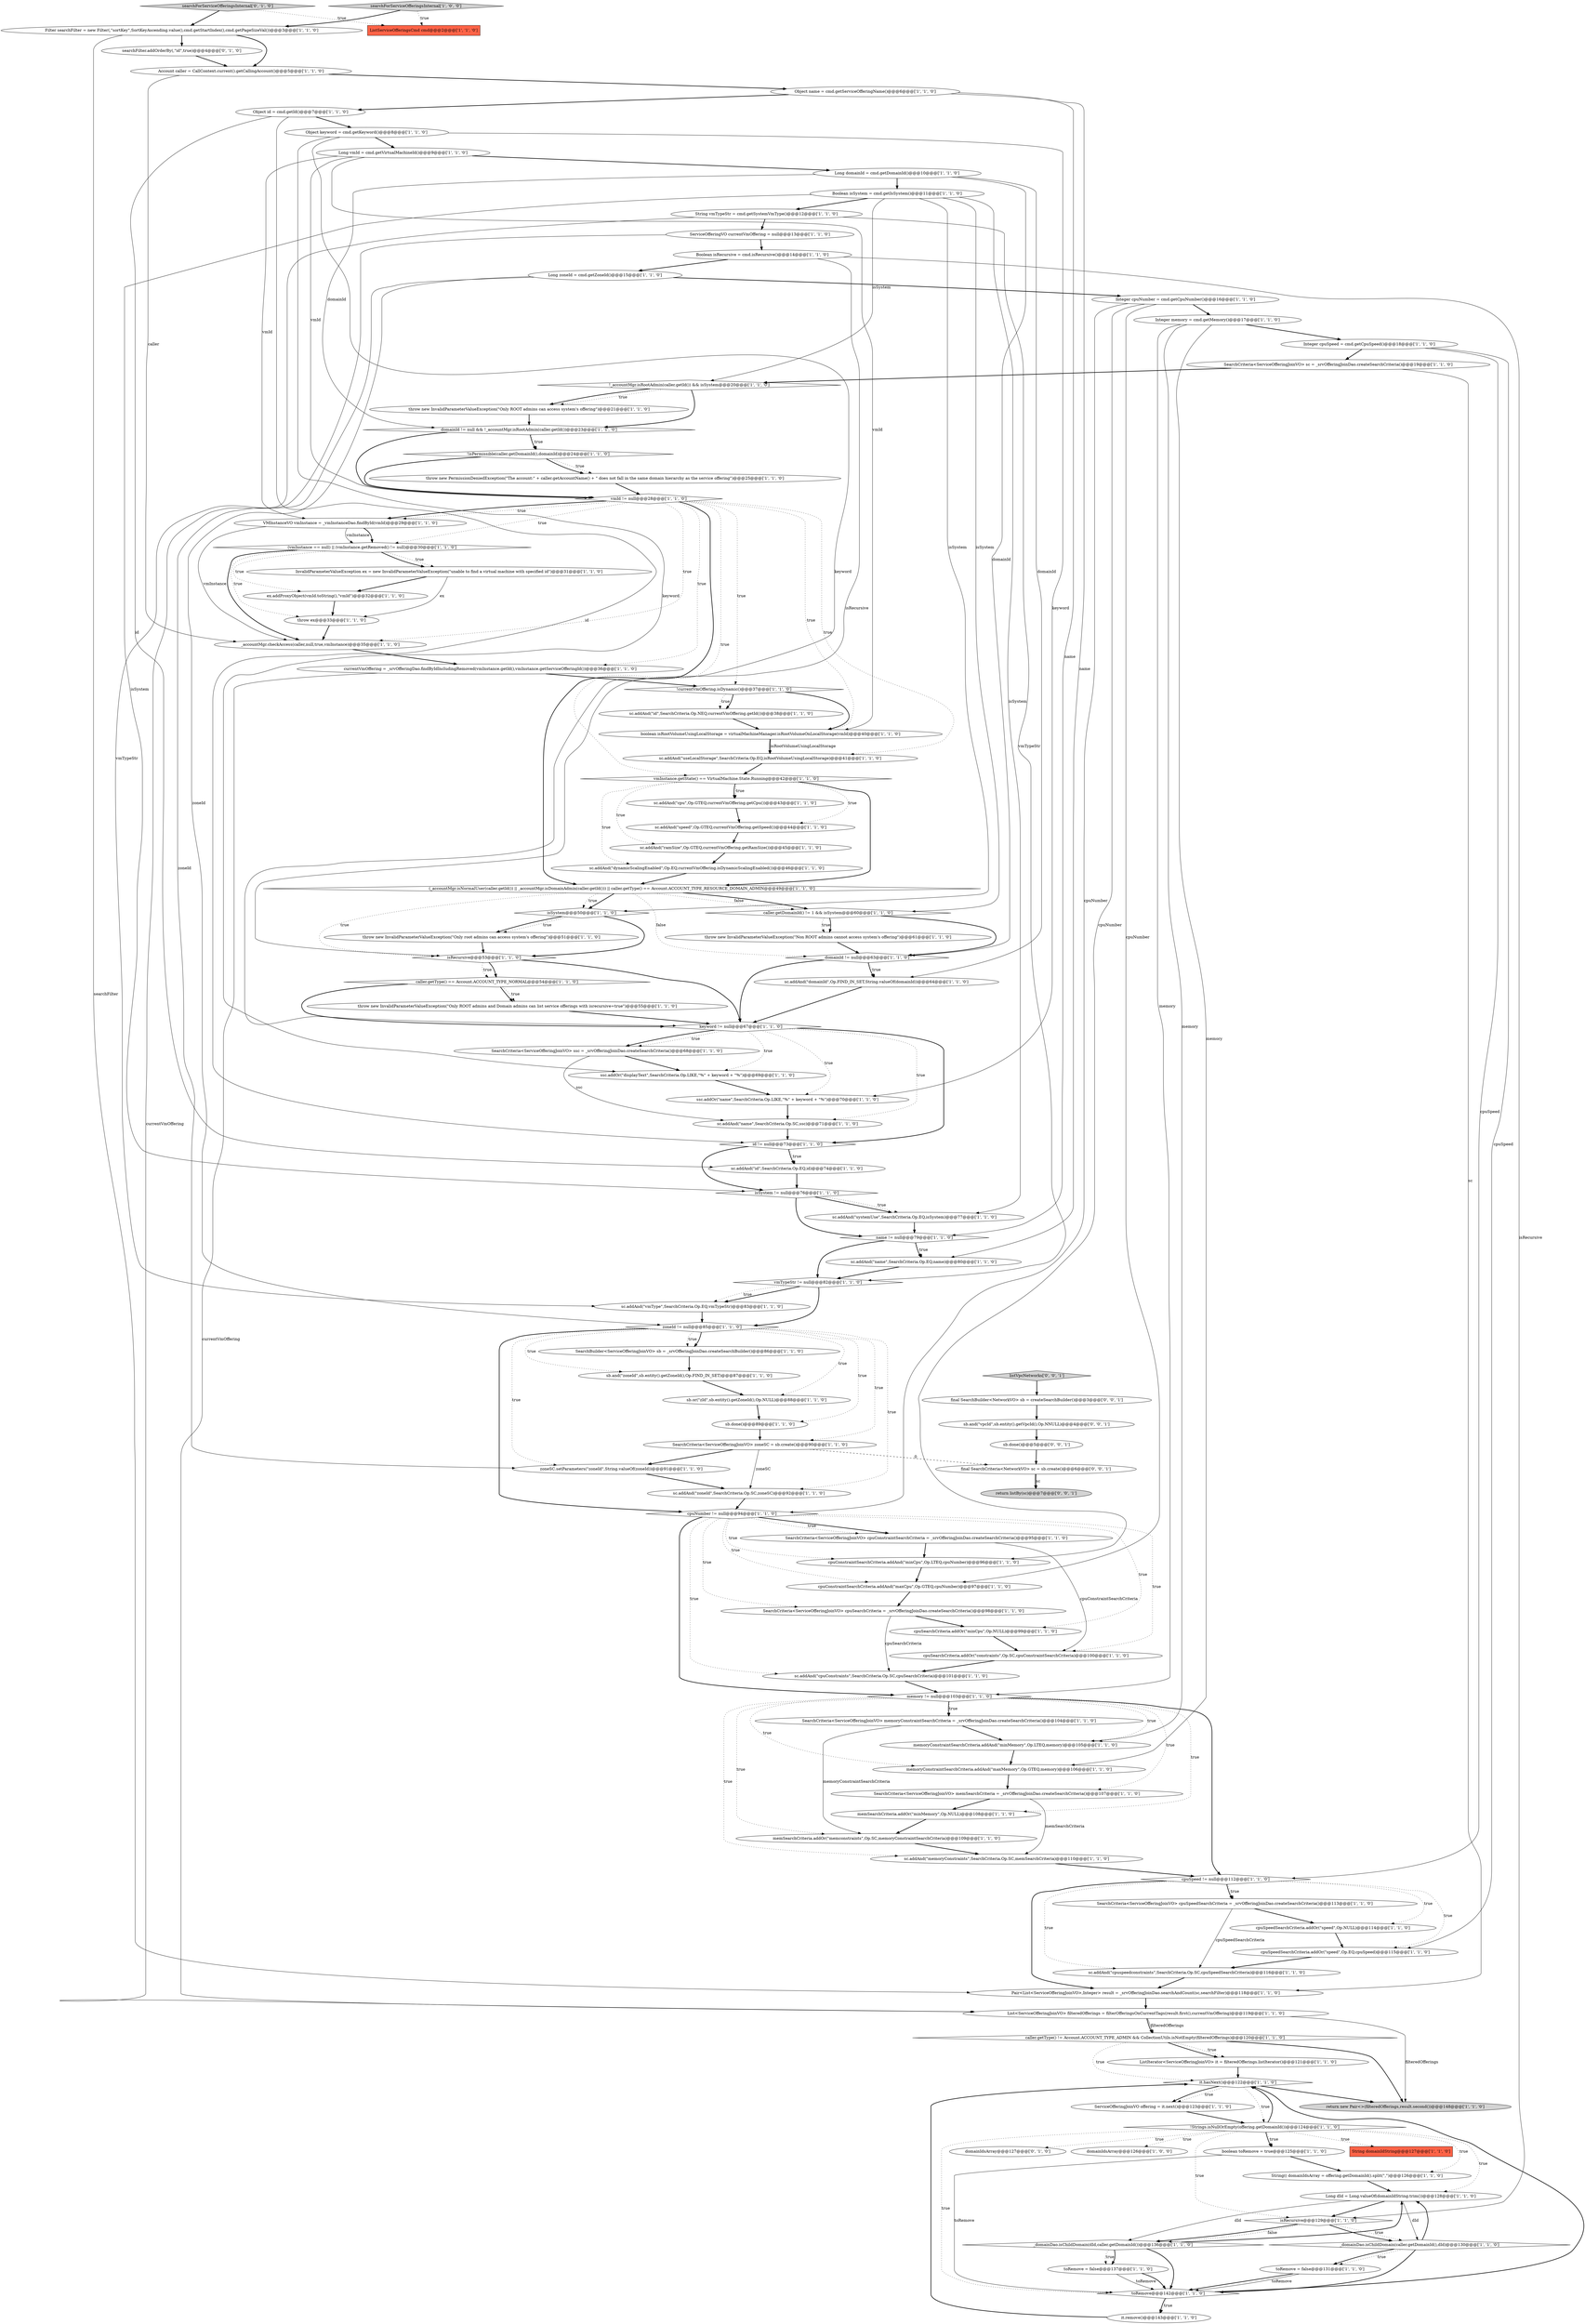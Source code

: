 digraph {
42 [style = filled, label = "caller.getDomainId() != 1 && isSystem@@@60@@@['1', '1', '0']", fillcolor = white, shape = diamond image = "AAA0AAABBB1BBB"];
103 [style = filled, label = "isSystem@@@50@@@['1', '1', '0']", fillcolor = white, shape = diamond image = "AAA0AAABBB1BBB"];
95 [style = filled, label = "domainId != null@@@63@@@['1', '1', '0']", fillcolor = white, shape = diamond image = "AAA0AAABBB1BBB"];
5 [style = filled, label = "vmId != null@@@28@@@['1', '1', '0']", fillcolor = white, shape = diamond image = "AAA0AAABBB1BBB"];
46 [style = filled, label = "toRemove = false@@@131@@@['1', '1', '0']", fillcolor = white, shape = ellipse image = "AAA0AAABBB1BBB"];
96 [style = filled, label = "SearchCriteria<ServiceOfferingJoinVO> sc = _srvOfferingJoinDao.createSearchCriteria()@@@19@@@['1', '1', '0']", fillcolor = white, shape = ellipse image = "AAA0AAABBB1BBB"];
10 [style = filled, label = "sb.or(\"zId\",sb.entity().getZoneId(),Op.NULL)@@@88@@@['1', '1', '0']", fillcolor = white, shape = ellipse image = "AAA0AAABBB1BBB"];
13 [style = filled, label = "it.remove()@@@143@@@['1', '1', '0']", fillcolor = white, shape = ellipse image = "AAA0AAABBB1BBB"];
106 [style = filled, label = "sc.addAnd(\"name\",SearchCriteria.Op.SC,ssc)@@@71@@@['1', '1', '0']", fillcolor = white, shape = ellipse image = "AAA0AAABBB1BBB"];
36 [style = filled, label = "Long zoneId = cmd.getZoneId()@@@15@@@['1', '1', '0']", fillcolor = white, shape = ellipse image = "AAA0AAABBB1BBB"];
116 [style = filled, label = "sb.done()@@@5@@@['0', '0', '1']", fillcolor = white, shape = ellipse image = "AAA0AAABBB3BBB"];
39 [style = filled, label = "zoneId != null@@@85@@@['1', '1', '0']", fillcolor = white, shape = diamond image = "AAA0AAABBB1BBB"];
12 [style = filled, label = "sc.addAnd(\"vmType\",SearchCriteria.Op.EQ,vmTypeStr)@@@83@@@['1', '1', '0']", fillcolor = white, shape = ellipse image = "AAA0AAABBB1BBB"];
104 [style = filled, label = "domainId != null && !_accountMgr.isRootAdmin(caller.getId())@@@23@@@['1', '1', '0']", fillcolor = white, shape = diamond image = "AAA0AAABBB1BBB"];
71 [style = filled, label = "Account caller = CallContext.current().getCallingAccount()@@@5@@@['1', '1', '0']", fillcolor = white, shape = ellipse image = "AAA0AAABBB1BBB"];
94 [style = filled, label = "currentVmOffering = _srvOfferingDao.findByIdIncludingRemoved(vmInstance.getId(),vmInstance.getServiceOfferingId())@@@36@@@['1', '1', '0']", fillcolor = white, shape = ellipse image = "AAA0AAABBB1BBB"];
113 [style = filled, label = "searchFilter.addOrderBy(,\"id\",true)@@@4@@@['0', '1', '0']", fillcolor = white, shape = ellipse image = "AAA1AAABBB2BBB"];
65 [style = filled, label = "sc.addAnd(\"id\",SearchCriteria.Op.NEQ,currentVmOffering.getId())@@@38@@@['1', '1', '0']", fillcolor = white, shape = ellipse image = "AAA0AAABBB1BBB"];
80 [style = filled, label = "sb.and(\"zoneId\",sb.entity().getZoneId(),Op.FIND_IN_SET)@@@87@@@['1', '1', '0']", fillcolor = white, shape = ellipse image = "AAA0AAABBB1BBB"];
14 [style = filled, label = "SearchCriteria<ServiceOfferingJoinVO> memSearchCriteria = _srvOfferingJoinDao.createSearchCriteria()@@@107@@@['1', '1', '0']", fillcolor = white, shape = ellipse image = "AAA0AAABBB1BBB"];
26 [style = filled, label = "toRemove = false@@@137@@@['1', '1', '0']", fillcolor = white, shape = ellipse image = "AAA0AAABBB1BBB"];
19 [style = filled, label = "sc.addAnd(\"speed\",Op.GTEQ,currentVmOffering.getSpeed())@@@44@@@['1', '1', '0']", fillcolor = white, shape = ellipse image = "AAA0AAABBB1BBB"];
66 [style = filled, label = "sc.addAnd(\"cpuspeedconstraints\",SearchCriteria.Op.SC,cpuSpeedSearchCriteria)@@@116@@@['1', '1', '0']", fillcolor = white, shape = ellipse image = "AAA0AAABBB1BBB"];
81 [style = filled, label = "boolean toRemove = true@@@125@@@['1', '1', '0']", fillcolor = white, shape = ellipse image = "AAA0AAABBB1BBB"];
25 [style = filled, label = "throw new PermissionDeniedException(\"The account:\" + caller.getAccountName() + \" does not fall in the same domain hierarchy as the service offering\")@@@25@@@['1', '1', '0']", fillcolor = white, shape = ellipse image = "AAA0AAABBB1BBB"];
109 [style = filled, label = "memSearchCriteria.addOr(\"memconstraints\",Op.SC,memoryConstraintSearchCriteria)@@@109@@@['1', '1', '0']", fillcolor = white, shape = ellipse image = "AAA0AAABBB1BBB"];
70 [style = filled, label = "sc.addAnd(\"ramSize\",Op.GTEQ,currentVmOffering.getRamSize())@@@45@@@['1', '1', '0']", fillcolor = white, shape = ellipse image = "AAA0AAABBB1BBB"];
40 [style = filled, label = "SearchCriteria<ServiceOfferingJoinVO> ssc = _srvOfferingJoinDao.createSearchCriteria()@@@68@@@['1', '1', '0']", fillcolor = white, shape = ellipse image = "AAA0AAABBB1BBB"];
52 [style = filled, label = "SearchBuilder<ServiceOfferingJoinVO> sb = _srvOfferingJoinDao.createSearchBuilder()@@@86@@@['1', '1', '0']", fillcolor = white, shape = ellipse image = "AAA0AAABBB1BBB"];
53 [style = filled, label = "name != null@@@79@@@['1', '1', '0']", fillcolor = white, shape = diamond image = "AAA0AAABBB1BBB"];
23 [style = filled, label = "ssc.addOr(\"displayText\",SearchCriteria.Op.LIKE,\"%\" + keyword + \"%\")@@@69@@@['1', '1', '0']", fillcolor = white, shape = ellipse image = "AAA0AAABBB1BBB"];
37 [style = filled, label = "Filter searchFilter = new Filter(,\"sortKey\",SortKeyAscending.value(),cmd.getStartIndex(),cmd.getPageSizeVal())@@@3@@@['1', '1', '0']", fillcolor = white, shape = ellipse image = "AAA0AAABBB1BBB"];
49 [style = filled, label = "zoneSC.setParameters(\"zoneId\",String.valueOf(zoneId))@@@91@@@['1', '1', '0']", fillcolor = white, shape = ellipse image = "AAA0AAABBB1BBB"];
93 [style = filled, label = "!isPermissible(caller.getDomainId(),domainId)@@@24@@@['1', '1', '0']", fillcolor = white, shape = diamond image = "AAA0AAABBB1BBB"];
111 [style = filled, label = "throw new InvalidParameterValueException(\"Only ROOT admins can access system's offering\")@@@21@@@['1', '1', '0']", fillcolor = white, shape = ellipse image = "AAA0AAABBB1BBB"];
75 [style = filled, label = "sc.addAnd(\"dynamicScalingEnabled\",Op.EQ,currentVmOffering.isDynamicScalingEnabled())@@@46@@@['1', '1', '0']", fillcolor = white, shape = ellipse image = "AAA0AAABBB1BBB"];
110 [style = filled, label = "Pair<List<ServiceOfferingJoinVO>,Integer> result = _srvOfferingJoinDao.searchAndCount(sc,searchFilter)@@@118@@@['1', '1', '0']", fillcolor = white, shape = ellipse image = "AAA0AAABBB1BBB"];
3 [style = filled, label = "isRecursive@@@129@@@['1', '1', '0']", fillcolor = white, shape = diamond image = "AAA0AAABBB1BBB"];
6 [style = filled, label = "sc.addAnd(\"zoneId\",SearchCriteria.Op.SC,zoneSC)@@@92@@@['1', '1', '0']", fillcolor = white, shape = ellipse image = "AAA0AAABBB1BBB"];
31 [style = filled, label = "vmTypeStr != null@@@82@@@['1', '1', '0']", fillcolor = white, shape = diamond image = "AAA0AAABBB1BBB"];
115 [style = filled, label = "listVpcNetworks['0', '0', '1']", fillcolor = lightgray, shape = diamond image = "AAA0AAABBB3BBB"];
7 [style = filled, label = "sc.addAnd(\"domainId\",Op.FIND_IN_SET,String.valueOf(domainId))@@@64@@@['1', '1', '0']", fillcolor = white, shape = ellipse image = "AAA0AAABBB1BBB"];
58 [style = filled, label = "throw new InvalidParameterValueException(\"Only ROOT admins and Domain admins can list service offerings with isrecursive=true\")@@@55@@@['1', '1', '0']", fillcolor = white, shape = ellipse image = "AAA0AAABBB1BBB"];
45 [style = filled, label = "SearchCriteria<ServiceOfferingJoinVO> cpuSearchCriteria = _srvOfferingJoinDao.createSearchCriteria()@@@98@@@['1', '1', '0']", fillcolor = white, shape = ellipse image = "AAA0AAABBB1BBB"];
77 [style = filled, label = "cpuSearchCriteria.addOr(\"constraints\",Op.SC,cpuConstraintSearchCriteria)@@@100@@@['1', '1', '0']", fillcolor = white, shape = ellipse image = "AAA0AAABBB1BBB"];
8 [style = filled, label = "SearchCriteria<ServiceOfferingJoinVO> cpuSpeedSearchCriteria = _srvOfferingJoinDao.createSearchCriteria()@@@113@@@['1', '1', '0']", fillcolor = white, shape = ellipse image = "AAA0AAABBB1BBB"];
54 [style = filled, label = "Boolean isRecursive = cmd.isRecursive()@@@14@@@['1', '1', '0']", fillcolor = white, shape = ellipse image = "AAA0AAABBB1BBB"];
11 [style = filled, label = "isSystem != null@@@76@@@['1', '1', '0']", fillcolor = white, shape = diamond image = "AAA0AAABBB1BBB"];
0 [style = filled, label = "throw new InvalidParameterValueException(\"Non ROOT admins cannot access system's offering\")@@@61@@@['1', '1', '0']", fillcolor = white, shape = ellipse image = "AAA0AAABBB1BBB"];
67 [style = filled, label = "cpuSpeedSearchCriteria.addOr(\"speed\",Op.NULL)@@@114@@@['1', '1', '0']", fillcolor = white, shape = ellipse image = "AAA0AAABBB1BBB"];
74 [style = filled, label = "String vmTypeStr = cmd.getSystemVmType()@@@12@@@['1', '1', '0']", fillcolor = white, shape = ellipse image = "AAA0AAABBB1BBB"];
92 [style = filled, label = "VMInstanceVO vmInstance = _vmInstanceDao.findById(vmId)@@@29@@@['1', '1', '0']", fillcolor = white, shape = ellipse image = "AAA0AAABBB1BBB"];
88 [style = filled, label = "Long vmId = cmd.getVirtualMachineId()@@@9@@@['1', '1', '0']", fillcolor = white, shape = ellipse image = "AAA0AAABBB1BBB"];
59 [style = filled, label = "List<ServiceOfferingJoinVO> filteredOfferings = filterOfferingsOnCurrentTags(result.first(),currentVmOffering)@@@119@@@['1', '1', '0']", fillcolor = white, shape = ellipse image = "AAA0AAABBB1BBB"];
82 [style = filled, label = "ServiceOfferingVO currentVmOffering = null@@@13@@@['1', '1', '0']", fillcolor = white, shape = ellipse image = "AAA0AAABBB1BBB"];
72 [style = filled, label = "(_accountMgr.isNormalUser(caller.getId()) || _accountMgr.isDomainAdmin(caller.getId())) || caller.getType() == Account.ACCOUNT_TYPE_RESOURCE_DOMAIN_ADMIN@@@49@@@['1', '1', '0']", fillcolor = white, shape = diamond image = "AAA0AAABBB1BBB"];
4 [style = filled, label = "cpuNumber != null@@@94@@@['1', '1', '0']", fillcolor = white, shape = diamond image = "AAA0AAABBB1BBB"];
29 [style = filled, label = "return new Pair<>(filteredOfferings,result.second())@@@148@@@['1', '1', '0']", fillcolor = lightgray, shape = ellipse image = "AAA0AAABBB1BBB"];
112 [style = filled, label = "domainIdsArray@@@127@@@['0', '1', '0']", fillcolor = white, shape = ellipse image = "AAA0AAABBB2BBB"];
119 [style = filled, label = "return listBy(sc)@@@7@@@['0', '0', '1']", fillcolor = lightgray, shape = ellipse image = "AAA0AAABBB3BBB"];
102 [style = filled, label = "domainIdsArray@@@126@@@['1', '0', '0']", fillcolor = white, shape = ellipse image = "AAA0AAABBB1BBB"];
15 [style = filled, label = "Long domainId = cmd.getDomainId()@@@10@@@['1', '1', '0']", fillcolor = white, shape = ellipse image = "AAA0AAABBB1BBB"];
69 [style = filled, label = "caller.getType() == Account.ACCOUNT_TYPE_NORMAL@@@54@@@['1', '1', '0']", fillcolor = white, shape = diamond image = "AAA0AAABBB1BBB"];
43 [style = filled, label = "memoryConstraintSearchCriteria.addAnd(\"maxMemory\",Op.GTEQ,memory)@@@106@@@['1', '1', '0']", fillcolor = white, shape = ellipse image = "AAA0AAABBB1BBB"];
55 [style = filled, label = "vmInstance.getState() == VirtualMachine.State.Running@@@42@@@['1', '1', '0']", fillcolor = white, shape = diamond image = "AAA0AAABBB1BBB"];
100 [style = filled, label = "cpuSpeed != null@@@112@@@['1', '1', '0']", fillcolor = white, shape = diamond image = "AAA0AAABBB1BBB"];
57 [style = filled, label = "ListIterator<ServiceOfferingJoinVO> it = filteredOfferings.listIterator()@@@121@@@['1', '1', '0']", fillcolor = white, shape = ellipse image = "AAA0AAABBB1BBB"];
1 [style = filled, label = "SearchCriteria<ServiceOfferingJoinVO> cpuConstraintSearchCriteria = _srvOfferingJoinDao.createSearchCriteria()@@@95@@@['1', '1', '0']", fillcolor = white, shape = ellipse image = "AAA0AAABBB1BBB"];
90 [style = filled, label = "sc.addAnd(\"memoryConstraints\",SearchCriteria.Op.SC,memSearchCriteria)@@@110@@@['1', '1', '0']", fillcolor = white, shape = ellipse image = "AAA0AAABBB1BBB"];
78 [style = filled, label = "toRemove@@@142@@@['1', '1', '0']", fillcolor = white, shape = diamond image = "AAA0AAABBB1BBB"];
83 [style = filled, label = "keyword != null@@@67@@@['1', '1', '0']", fillcolor = white, shape = diamond image = "AAA0AAABBB1BBB"];
56 [style = filled, label = "cpuConstraintSearchCriteria.addAnd(\"minCpu\",Op.LTEQ,cpuNumber)@@@96@@@['1', '1', '0']", fillcolor = white, shape = ellipse image = "AAA0AAABBB1BBB"];
27 [style = filled, label = "sc.addAnd(\"cpuConstraints\",SearchCriteria.Op.SC,cpuSearchCriteria)@@@101@@@['1', '1', '0']", fillcolor = white, shape = ellipse image = "AAA0AAABBB1BBB"];
91 [style = filled, label = "ServiceOfferingJoinVO offering = it.next()@@@123@@@['1', '1', '0']", fillcolor = white, shape = ellipse image = "AAA0AAABBB1BBB"];
99 [style = filled, label = "SearchCriteria<ServiceOfferingJoinVO> zoneSC = sb.create()@@@90@@@['1', '1', '0']", fillcolor = white, shape = ellipse image = "AAA0AAABBB1BBB"];
62 [style = filled, label = "InvalidParameterValueException ex = new InvalidParameterValueException(\"unable to find a virtual machine with specified id\")@@@31@@@['1', '1', '0']", fillcolor = white, shape = ellipse image = "AAA0AAABBB1BBB"];
33 [style = filled, label = "!Strings.isNullOrEmpty(offering.getDomainId())@@@124@@@['1', '1', '0']", fillcolor = white, shape = diamond image = "AAA0AAABBB1BBB"];
35 [style = filled, label = "Object id = cmd.getId()@@@7@@@['1', '1', '0']", fillcolor = white, shape = ellipse image = "AAA0AAABBB1BBB"];
64 [style = filled, label = "Object name = cmd.getServiceOfferingName()@@@6@@@['1', '1', '0']", fillcolor = white, shape = ellipse image = "AAA0AAABBB1BBB"];
48 [style = filled, label = "ssc.addOr(\"name\",SearchCriteria.Op.LIKE,\"%\" + keyword + \"%\")@@@70@@@['1', '1', '0']", fillcolor = white, shape = ellipse image = "AAA0AAABBB1BBB"];
114 [style = filled, label = "searchForServiceOfferingsInternal['0', '1', '0']", fillcolor = lightgray, shape = diamond image = "AAA0AAABBB2BBB"];
22 [style = filled, label = "id != null@@@73@@@['1', '1', '0']", fillcolor = white, shape = diamond image = "AAA0AAABBB1BBB"];
79 [style = filled, label = "sc.addAnd(\"cpu\",Op.GTEQ,currentVmOffering.getCpu())@@@43@@@['1', '1', '0']", fillcolor = white, shape = ellipse image = "AAA0AAABBB1BBB"];
16 [style = filled, label = "Long dId = Long.valueOf(domainIdString.trim())@@@128@@@['1', '1', '0']", fillcolor = white, shape = ellipse image = "AAA0AAABBB1BBB"];
68 [style = filled, label = "searchForServiceOfferingsInternal['1', '0', '0']", fillcolor = lightgray, shape = diamond image = "AAA0AAABBB1BBB"];
34 [style = filled, label = "String(( domainIdsArray = offering.getDomainId().split(\",\")@@@126@@@['1', '1', '0']", fillcolor = white, shape = ellipse image = "AAA0AAABBB1BBB"];
107 [style = filled, label = "cpuSearchCriteria.addOr(\"minCpu\",Op.NULL)@@@99@@@['1', '1', '0']", fillcolor = white, shape = ellipse image = "AAA0AAABBB1BBB"];
60 [style = filled, label = "memoryConstraintSearchCriteria.addAnd(\"minMemory\",Op.LTEQ,memory)@@@105@@@['1', '1', '0']", fillcolor = white, shape = ellipse image = "AAA0AAABBB1BBB"];
63 [style = filled, label = "cpuSpeedSearchCriteria.addOr(\"speed\",Op.EQ,cpuSpeed)@@@115@@@['1', '1', '0']", fillcolor = white, shape = ellipse image = "AAA0AAABBB1BBB"];
9 [style = filled, label = "Object keyword = cmd.getKeyword()@@@8@@@['1', '1', '0']", fillcolor = white, shape = ellipse image = "AAA0AAABBB1BBB"];
97 [style = filled, label = "memory != null@@@103@@@['1', '1', '0']", fillcolor = white, shape = diamond image = "AAA0AAABBB1BBB"];
47 [style = filled, label = "_domainDao.isChildDomain(dId,caller.getDomainId())@@@136@@@['1', '1', '0']", fillcolor = white, shape = diamond image = "AAA0AAABBB1BBB"];
85 [style = filled, label = "throw ex@@@33@@@['1', '1', '0']", fillcolor = white, shape = ellipse image = "AAA0AAABBB1BBB"];
117 [style = filled, label = "final SearchBuilder<NetworkVO> sb = createSearchBuilder()@@@3@@@['0', '0', '1']", fillcolor = white, shape = ellipse image = "AAA0AAABBB3BBB"];
120 [style = filled, label = "final SearchCriteria<NetworkVO> sc = sb.create()@@@6@@@['0', '0', '1']", fillcolor = white, shape = ellipse image = "AAA0AAABBB3BBB"];
118 [style = filled, label = "sb.and(\"vpcId\",sb.entity().getVpcId(),Op.NNULL)@@@4@@@['0', '0', '1']", fillcolor = white, shape = ellipse image = "AAA0AAABBB3BBB"];
87 [style = filled, label = "sc.addAnd(\"useLocalStorage\",SearchCriteria.Op.EQ,isRootVolumeUsingLocalStorage)@@@41@@@['1', '1', '0']", fillcolor = white, shape = ellipse image = "AAA0AAABBB1BBB"];
30 [style = filled, label = "ex.addProxyObject(vmId.toString(),\"vmId\")@@@32@@@['1', '1', '0']", fillcolor = white, shape = ellipse image = "AAA0AAABBB1BBB"];
50 [style = filled, label = "boolean isRootVolumeUsingLocalStorage = virtualMachineManager.isRootVolumeOnLocalStorage(vmId)@@@40@@@['1', '1', '0']", fillcolor = white, shape = ellipse image = "AAA0AAABBB1BBB"];
84 [style = filled, label = "sc.addAnd(\"systemUse\",SearchCriteria.Op.EQ,isSystem)@@@77@@@['1', '1', '0']", fillcolor = white, shape = ellipse image = "AAA0AAABBB1BBB"];
76 [style = filled, label = "throw new InvalidParameterValueException(\"Only root admins can access system's offering\")@@@51@@@['1', '1', '0']", fillcolor = white, shape = ellipse image = "AAA0AAABBB1BBB"];
51 [style = filled, label = "!currentVmOffering.isDynamic()@@@37@@@['1', '1', '0']", fillcolor = white, shape = diamond image = "AAA0AAABBB1BBB"];
20 [style = filled, label = "sb.done()@@@89@@@['1', '1', '0']", fillcolor = white, shape = ellipse image = "AAA0AAABBB1BBB"];
17 [style = filled, label = "caller.getType() != Account.ACCOUNT_TYPE_ADMIN && CollectionUtils.isNotEmpty(filteredOfferings)@@@120@@@['1', '1', '0']", fillcolor = white, shape = diamond image = "AAA0AAABBB1BBB"];
86 [style = filled, label = "!_accountMgr.isRootAdmin(caller.getId()) && isSystem@@@20@@@['1', '1', '0']", fillcolor = white, shape = diamond image = "AAA0AAABBB1BBB"];
98 [style = filled, label = "it.hasNext()@@@122@@@['1', '1', '0']", fillcolor = white, shape = diamond image = "AAA0AAABBB1BBB"];
89 [style = filled, label = "(vmInstance == null) || (vmInstance.getRemoved() != null)@@@30@@@['1', '1', '0']", fillcolor = white, shape = diamond image = "AAA0AAABBB1BBB"];
28 [style = filled, label = "SearchCriteria<ServiceOfferingJoinVO> memoryConstraintSearchCriteria = _srvOfferingJoinDao.createSearchCriteria()@@@104@@@['1', '1', '0']", fillcolor = white, shape = ellipse image = "AAA0AAABBB1BBB"];
105 [style = filled, label = "String domainIdString@@@127@@@['1', '1', '0']", fillcolor = tomato, shape = box image = "AAA0AAABBB1BBB"];
41 [style = filled, label = "_domainDao.isChildDomain(caller.getDomainId(),dId)@@@130@@@['1', '1', '0']", fillcolor = white, shape = diamond image = "AAA0AAABBB1BBB"];
61 [style = filled, label = "Integer cpuNumber = cmd.getCpuNumber()@@@16@@@['1', '1', '0']", fillcolor = white, shape = ellipse image = "AAA0AAABBB1BBB"];
101 [style = filled, label = "Integer memory = cmd.getMemory()@@@17@@@['1', '1', '0']", fillcolor = white, shape = ellipse image = "AAA0AAABBB1BBB"];
2 [style = filled, label = "ListServiceOfferingsCmd cmd@@@2@@@['1', '1', '0']", fillcolor = tomato, shape = box image = "AAA0AAABBB1BBB"];
44 [style = filled, label = "isRecursive@@@53@@@['1', '1', '0']", fillcolor = white, shape = diamond image = "AAA0AAABBB1BBB"];
24 [style = filled, label = "sc.addAnd(\"name\",SearchCriteria.Op.EQ,name)@@@80@@@['1', '1', '0']", fillcolor = white, shape = ellipse image = "AAA0AAABBB1BBB"];
38 [style = filled, label = "memSearchCriteria.addOr(\"minMemory\",Op.NULL)@@@108@@@['1', '1', '0']", fillcolor = white, shape = ellipse image = "AAA0AAABBB1BBB"];
21 [style = filled, label = "Boolean isSystem = cmd.getIsSystem()@@@11@@@['1', '1', '0']", fillcolor = white, shape = ellipse image = "AAA0AAABBB1BBB"];
18 [style = filled, label = "_accountMgr.checkAccess(caller,null,true,vmInstance)@@@35@@@['1', '1', '0']", fillcolor = white, shape = ellipse image = "AAA0AAABBB1BBB"];
73 [style = filled, label = "sc.addAnd(\"id\",SearchCriteria.Op.EQ,id)@@@74@@@['1', '1', '0']", fillcolor = white, shape = ellipse image = "AAA0AAABBB1BBB"];
108 [style = filled, label = "Integer cpuSpeed = cmd.getCpuSpeed()@@@18@@@['1', '1', '0']", fillcolor = white, shape = ellipse image = "AAA0AAABBB1BBB"];
32 [style = filled, label = "cpuConstraintSearchCriteria.addAnd(\"maxCpu\",Op.GTEQ,cpuNumber)@@@97@@@['1', '1', '0']", fillcolor = white, shape = ellipse image = "AAA0AAABBB1BBB"];
14->90 [style = solid, label="memSearchCriteria"];
69->58 [style = bold, label=""];
51->65 [style = dotted, label="true"];
83->23 [style = dotted, label="true"];
82->54 [style = bold, label=""];
77->27 [style = bold, label=""];
40->106 [style = solid, label="ssc"];
100->67 [style = dotted, label="true"];
5->18 [style = dotted, label="true"];
55->79 [style = bold, label=""];
46->78 [style = bold, label=""];
35->73 [style = solid, label="id"];
89->30 [style = dotted, label="true"];
89->18 [style = bold, label=""];
27->97 [style = bold, label=""];
39->80 [style = dotted, label="true"];
39->6 [style = dotted, label="true"];
74->82 [style = bold, label=""];
7->83 [style = bold, label=""];
4->107 [style = dotted, label="true"];
51->65 [style = bold, label=""];
52->80 [style = bold, label=""];
91->33 [style = bold, label=""];
97->60 [style = dotted, label="true"];
100->8 [style = bold, label=""];
86->104 [style = bold, label=""];
45->107 [style = bold, label=""];
62->85 [style = solid, label="ex"];
28->109 [style = solid, label="memoryConstraintSearchCriteria"];
93->25 [style = dotted, label="true"];
116->120 [style = bold, label=""];
72->42 [style = dotted, label="false"];
53->31 [style = bold, label=""];
33->102 [style = dotted, label="true"];
104->93 [style = bold, label=""];
106->22 [style = bold, label=""];
43->14 [style = bold, label=""];
93->5 [style = bold, label=""];
78->13 [style = dotted, label="true"];
100->110 [style = bold, label=""];
39->49 [style = dotted, label="true"];
35->22 [style = solid, label="id"];
107->77 [style = bold, label=""];
53->24 [style = dotted, label="true"];
55->79 [style = dotted, label="true"];
4->27 [style = dotted, label="true"];
97->43 [style = dotted, label="true"];
5->72 [style = bold, label=""];
0->95 [style = bold, label=""];
15->104 [style = solid, label="domainId"];
11->53 [style = bold, label=""];
31->39 [style = bold, label=""];
72->103 [style = bold, label=""];
8->66 [style = solid, label="cpuSpeedSearchCriteria"];
71->18 [style = solid, label="caller"];
41->46 [style = bold, label=""];
114->2 [style = dotted, label="true"];
42->95 [style = bold, label=""];
50->87 [style = solid, label="isRootVolumeUsingLocalStorage"];
41->46 [style = dotted, label="true"];
82->59 [style = solid, label="currentVmOffering"];
84->53 [style = bold, label=""];
8->67 [style = bold, label=""];
114->37 [style = bold, label=""];
12->39 [style = bold, label=""];
36->61 [style = bold, label=""];
97->90 [style = dotted, label="true"];
72->44 [style = dotted, label="true"];
72->103 [style = dotted, label="true"];
81->34 [style = bold, label=""];
99->49 [style = bold, label=""];
39->52 [style = bold, label=""];
13->98 [style = bold, label=""];
86->111 [style = dotted, label="true"];
93->25 [style = bold, label=""];
39->52 [style = dotted, label="true"];
98->33 [style = dotted, label="true"];
71->64 [style = bold, label=""];
109->90 [style = bold, label=""];
21->86 [style = solid, label="isSystem"];
4->56 [style = dotted, label="true"];
97->109 [style = dotted, label="true"];
33->16 [style = dotted, label="true"];
15->21 [style = bold, label=""];
5->94 [style = dotted, label="true"];
97->14 [style = dotted, label="true"];
99->6 [style = solid, label="zoneSC"];
83->106 [style = dotted, label="true"];
54->36 [style = bold, label=""];
64->24 [style = solid, label="name"];
4->1 [style = bold, label=""];
47->26 [style = dotted, label="true"];
55->72 [style = bold, label=""];
9->88 [style = bold, label=""];
51->50 [style = bold, label=""];
61->101 [style = bold, label=""];
33->105 [style = dotted, label="true"];
75->72 [style = bold, label=""];
63->66 [style = bold, label=""];
97->100 [style = bold, label=""];
60->43 [style = bold, label=""];
50->87 [style = bold, label=""];
25->5 [style = bold, label=""];
41->16 [style = bold, label=""];
101->43 [style = solid, label="memory"];
96->86 [style = bold, label=""];
17->57 [style = bold, label=""];
3->47 [style = bold, label=""];
11->84 [style = bold, label=""];
67->63 [style = bold, label=""];
83->48 [style = dotted, label="true"];
100->66 [style = dotted, label="true"];
20->99 [style = bold, label=""];
41->78 [style = bold, label=""];
68->37 [style = bold, label=""];
103->44 [style = bold, label=""];
104->93 [style = dotted, label="true"];
58->83 [style = bold, label=""];
35->9 [style = bold, label=""];
53->24 [style = bold, label=""];
56->32 [style = bold, label=""];
5->50 [style = dotted, label="true"];
4->32 [style = dotted, label="true"];
33->112 [style = dotted, label="true"];
5->89 [style = dotted, label="true"];
33->78 [style = dotted, label="true"];
85->18 [style = bold, label=""];
48->106 [style = bold, label=""];
100->63 [style = dotted, label="true"];
38->109 [style = bold, label=""];
55->75 [style = dotted, label="true"];
10->20 [style = bold, label=""];
37->71 [style = bold, label=""];
26->78 [style = solid, label="toRemove"];
101->108 [style = bold, label=""];
17->57 [style = dotted, label="true"];
88->50 [style = solid, label="vmId"];
97->28 [style = dotted, label="true"];
49->6 [style = bold, label=""];
72->95 [style = dotted, label="false"];
117->118 [style = bold, label=""];
6->4 [style = bold, label=""];
92->18 [style = solid, label="vmInstance"];
33->98 [style = bold, label=""];
64->35 [style = bold, label=""];
9->48 [style = solid, label="keyword"];
19->70 [style = bold, label=""];
103->76 [style = bold, label=""];
40->23 [style = bold, label=""];
21->11 [style = solid, label="isSystem"];
61->32 [style = solid, label="cpuNumber"];
88->92 [style = solid, label="vmId"];
5->92 [style = dotted, label="true"];
55->70 [style = dotted, label="true"];
80->10 [style = bold, label=""];
108->96 [style = bold, label=""];
32->45 [style = bold, label=""];
89->62 [style = dotted, label="true"];
36->39 [style = solid, label="zoneId"];
31->12 [style = bold, label=""];
73->11 [style = bold, label=""];
95->83 [style = bold, label=""];
15->7 [style = solid, label="domainId"];
54->44 [style = solid, label="isRecursive"];
4->1 [style = dotted, label="true"];
61->56 [style = solid, label="cpuNumber"];
79->19 [style = bold, label=""];
47->26 [style = bold, label=""];
120->119 [style = solid, label="sc"];
76->44 [style = bold, label=""];
57->98 [style = bold, label=""];
30->85 [style = bold, label=""];
55->19 [style = dotted, label="true"];
21->84 [style = solid, label="isSystem"];
4->45 [style = dotted, label="true"];
68->2 [style = dotted, label="true"];
4->77 [style = dotted, label="true"];
88->5 [style = solid, label="vmId"];
21->42 [style = solid, label="isSystem"];
24->31 [style = bold, label=""];
78->13 [style = bold, label=""];
36->49 [style = solid, label="zoneId"];
16->3 [style = bold, label=""];
99->120 [style = dashed, label="0"];
33->34 [style = dotted, label="true"];
4->97 [style = bold, label=""];
42->0 [style = dotted, label="true"];
11->84 [style = dotted, label="true"];
5->92 [style = bold, label=""];
44->69 [style = bold, label=""];
31->12 [style = dotted, label="true"];
21->103 [style = solid, label="isSystem"];
5->51 [style = dotted, label="true"];
83->22 [style = bold, label=""];
69->83 [style = bold, label=""];
87->55 [style = bold, label=""];
47->16 [style = bold, label=""];
97->38 [style = dotted, label="true"];
59->17 [style = bold, label=""];
39->4 [style = bold, label=""];
33->81 [style = bold, label=""];
47->78 [style = bold, label=""];
59->29 [style = solid, label="filteredOfferings"];
33->81 [style = dotted, label="true"];
94->59 [style = solid, label="currentVmOffering"];
17->29 [style = bold, label=""];
54->3 [style = solid, label="isRecursive"];
108->100 [style = solid, label="cpuSpeed"];
92->89 [style = solid, label="vmInstance"];
78->98 [style = bold, label=""];
103->76 [style = dotted, label="true"];
59->17 [style = solid, label="filteredOfferings"];
83->40 [style = dotted, label="true"];
98->29 [style = bold, label=""];
95->7 [style = bold, label=""];
89->62 [style = bold, label=""];
22->11 [style = bold, label=""];
22->73 [style = dotted, label="true"];
17->98 [style = dotted, label="true"];
21->74 [style = bold, label=""];
28->60 [style = bold, label=""];
37->113 [style = bold, label=""];
14->38 [style = bold, label=""];
42->0 [style = bold, label=""];
74->12 [style = solid, label="vmTypeStr"];
98->91 [style = dotted, label="true"];
113->71 [style = bold, label=""];
120->119 [style = bold, label=""];
64->53 [style = solid, label="name"];
39->20 [style = dotted, label="true"];
44->83 [style = bold, label=""];
66->110 [style = bold, label=""];
9->23 [style = solid, label="keyword"];
74->31 [style = solid, label="vmTypeStr"];
94->51 [style = bold, label=""];
108->63 [style = solid, label="cpuSpeed"];
46->78 [style = solid, label="toRemove"];
3->41 [style = dotted, label="true"];
22->73 [style = bold, label=""];
98->91 [style = bold, label=""];
5->55 [style = dotted, label="true"];
44->69 [style = dotted, label="true"];
110->59 [style = bold, label=""];
97->28 [style = bold, label=""];
61->4 [style = solid, label="cpuNumber"];
9->83 [style = solid, label="keyword"];
45->27 [style = solid, label="cpuSearchCriteria"];
89->85 [style = dotted, label="true"];
92->89 [style = bold, label=""];
70->75 [style = bold, label=""];
1->56 [style = bold, label=""];
96->110 [style = solid, label="sc"];
39->99 [style = dotted, label="true"];
16->47 [style = solid, label="dId"];
37->110 [style = solid, label="searchFilter"];
16->41 [style = solid, label="dId"];
118->116 [style = bold, label=""];
95->7 [style = dotted, label="true"];
34->16 [style = bold, label=""];
86->111 [style = bold, label=""];
5->87 [style = dotted, label="true"];
26->78 [style = bold, label=""];
3->41 [style = bold, label=""];
90->100 [style = bold, label=""];
23->48 [style = bold, label=""];
65->50 [style = bold, label=""];
18->94 [style = bold, label=""];
15->95 [style = solid, label="domainId"];
88->15 [style = bold, label=""];
101->97 [style = solid, label="memory"];
62->30 [style = bold, label=""];
3->47 [style = dotted, label="false"];
1->77 [style = solid, label="cpuConstraintSearchCriteria"];
39->10 [style = dotted, label="true"];
69->58 [style = dotted, label="true"];
101->60 [style = solid, label="memory"];
111->104 [style = bold, label=""];
83->40 [style = bold, label=""];
104->5 [style = bold, label=""];
100->8 [style = dotted, label="true"];
72->42 [style = bold, label=""];
115->117 [style = bold, label=""];
33->3 [style = dotted, label="true"];
81->78 [style = solid, label="toRemove"];
}
